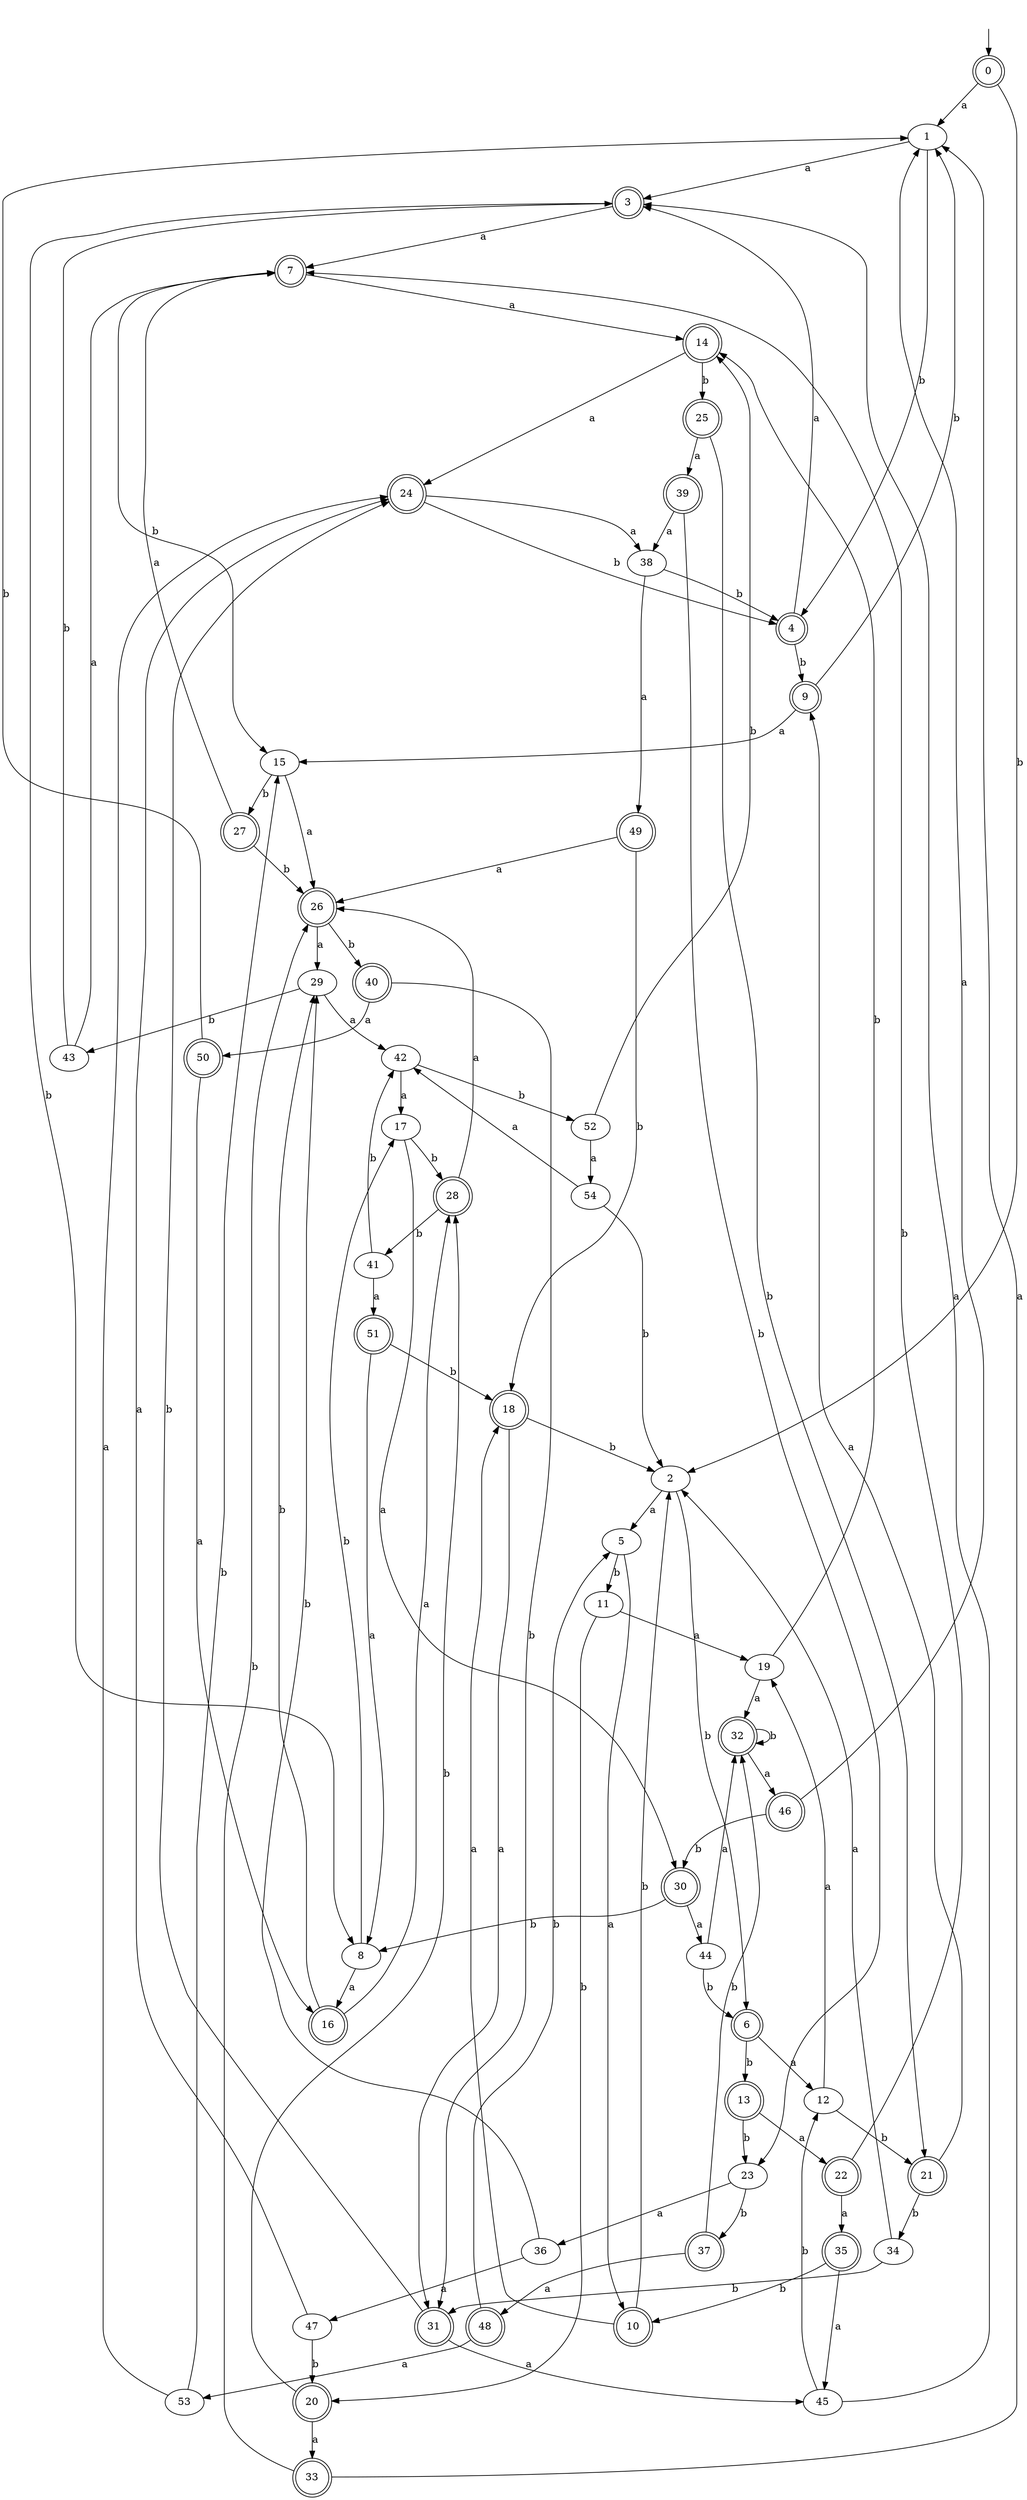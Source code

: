 digraph RandomDFA {
  __start0 [label="", shape=none];
  __start0 -> 0 [label=""];
  0 [shape=circle] [shape=doublecircle]
  0 -> 1 [label="a"]
  0 -> 2 [label="b"]
  1
  1 -> 3 [label="a"]
  1 -> 4 [label="b"]
  2
  2 -> 5 [label="a"]
  2 -> 6 [label="b"]
  3 [shape=doublecircle]
  3 -> 7 [label="a"]
  3 -> 8 [label="b"]
  4 [shape=doublecircle]
  4 -> 3 [label="a"]
  4 -> 9 [label="b"]
  5
  5 -> 10 [label="a"]
  5 -> 11 [label="b"]
  6 [shape=doublecircle]
  6 -> 12 [label="a"]
  6 -> 13 [label="b"]
  7 [shape=doublecircle]
  7 -> 14 [label="a"]
  7 -> 15 [label="b"]
  8
  8 -> 16 [label="a"]
  8 -> 17 [label="b"]
  9 [shape=doublecircle]
  9 -> 15 [label="a"]
  9 -> 1 [label="b"]
  10 [shape=doublecircle]
  10 -> 18 [label="a"]
  10 -> 2 [label="b"]
  11
  11 -> 19 [label="a"]
  11 -> 20 [label="b"]
  12
  12 -> 19 [label="a"]
  12 -> 21 [label="b"]
  13 [shape=doublecircle]
  13 -> 22 [label="a"]
  13 -> 23 [label="b"]
  14 [shape=doublecircle]
  14 -> 24 [label="a"]
  14 -> 25 [label="b"]
  15
  15 -> 26 [label="a"]
  15 -> 27 [label="b"]
  16 [shape=doublecircle]
  16 -> 28 [label="a"]
  16 -> 29 [label="b"]
  17
  17 -> 30 [label="a"]
  17 -> 28 [label="b"]
  18 [shape=doublecircle]
  18 -> 31 [label="a"]
  18 -> 2 [label="b"]
  19
  19 -> 32 [label="a"]
  19 -> 14 [label="b"]
  20 [shape=doublecircle]
  20 -> 33 [label="a"]
  20 -> 28 [label="b"]
  21 [shape=doublecircle]
  21 -> 9 [label="a"]
  21 -> 34 [label="b"]
  22 [shape=doublecircle]
  22 -> 35 [label="a"]
  22 -> 7 [label="b"]
  23
  23 -> 36 [label="a"]
  23 -> 37 [label="b"]
  24 [shape=doublecircle]
  24 -> 38 [label="a"]
  24 -> 4 [label="b"]
  25 [shape=doublecircle]
  25 -> 39 [label="a"]
  25 -> 21 [label="b"]
  26 [shape=doublecircle]
  26 -> 29 [label="a"]
  26 -> 40 [label="b"]
  27 [shape=doublecircle]
  27 -> 7 [label="a"]
  27 -> 26 [label="b"]
  28 [shape=doublecircle]
  28 -> 26 [label="a"]
  28 -> 41 [label="b"]
  29
  29 -> 42 [label="a"]
  29 -> 43 [label="b"]
  30 [shape=doublecircle]
  30 -> 44 [label="a"]
  30 -> 8 [label="b"]
  31 [shape=doublecircle]
  31 -> 45 [label="a"]
  31 -> 24 [label="b"]
  32 [shape=doublecircle]
  32 -> 46 [label="a"]
  32 -> 32 [label="b"]
  33 [shape=doublecircle]
  33 -> 1 [label="a"]
  33 -> 26 [label="b"]
  34
  34 -> 2 [label="a"]
  34 -> 31 [label="b"]
  35 [shape=doublecircle]
  35 -> 45 [label="a"]
  35 -> 10 [label="b"]
  36
  36 -> 47 [label="a"]
  36 -> 29 [label="b"]
  37 [shape=doublecircle]
  37 -> 48 [label="a"]
  37 -> 32 [label="b"]
  38
  38 -> 49 [label="a"]
  38 -> 4 [label="b"]
  39 [shape=doublecircle]
  39 -> 38 [label="a"]
  39 -> 23 [label="b"]
  40 [shape=doublecircle]
  40 -> 50 [label="a"]
  40 -> 31 [label="b"]
  41
  41 -> 51 [label="a"]
  41 -> 42 [label="b"]
  42
  42 -> 17 [label="a"]
  42 -> 52 [label="b"]
  43
  43 -> 7 [label="a"]
  43 -> 3 [label="b"]
  44
  44 -> 32 [label="a"]
  44 -> 6 [label="b"]
  45
  45 -> 3 [label="a"]
  45 -> 12 [label="b"]
  46 [shape=doublecircle]
  46 -> 1 [label="a"]
  46 -> 30 [label="b"]
  47
  47 -> 24 [label="a"]
  47 -> 20 [label="b"]
  48 [shape=doublecircle]
  48 -> 53 [label="a"]
  48 -> 5 [label="b"]
  49 [shape=doublecircle]
  49 -> 26 [label="a"]
  49 -> 18 [label="b"]
  50 [shape=doublecircle]
  50 -> 16 [label="a"]
  50 -> 1 [label="b"]
  51 [shape=doublecircle]
  51 -> 8 [label="a"]
  51 -> 18 [label="b"]
  52
  52 -> 54 [label="a"]
  52 -> 14 [label="b"]
  53
  53 -> 24 [label="a"]
  53 -> 15 [label="b"]
  54
  54 -> 42 [label="a"]
  54 -> 2 [label="b"]
}
